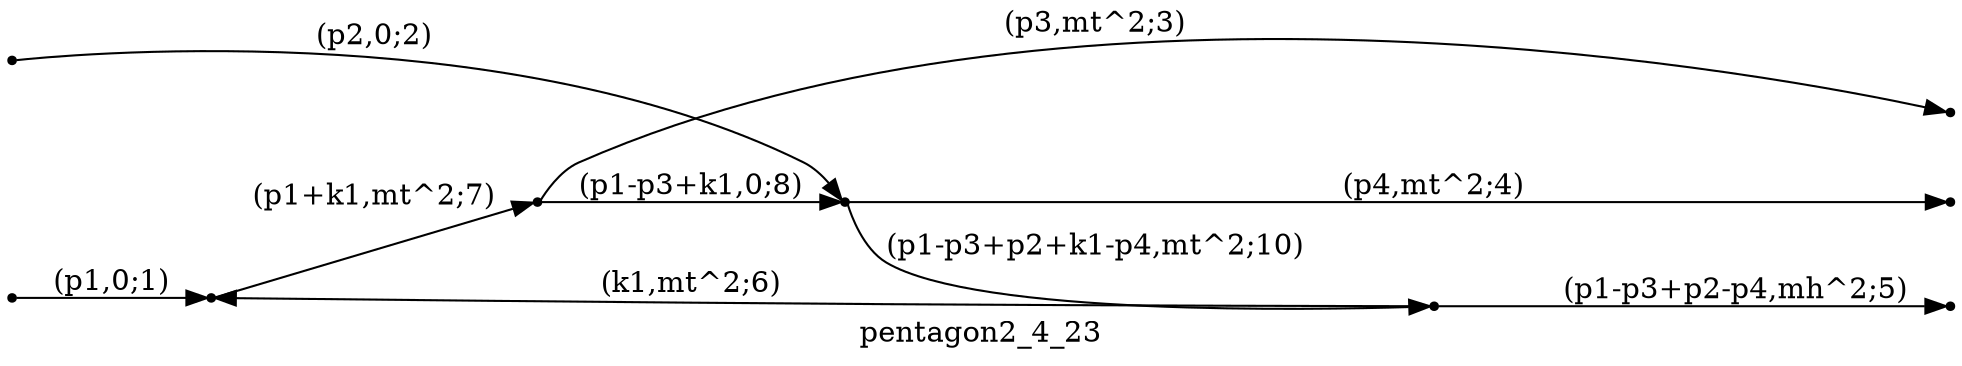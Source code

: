 digraph pentagon2_4_23 {
  label="pentagon2_4_23";
  rankdir="LR";
  subgraph edges {
    -1 -> 2 [label="(p1,0;1)"];
    -2 -> 4 [label="(p2,0;2)"];
    1 -> -3 [label="(p3,mt^2;3)"];
    4 -> -4 [label="(p4,mt^2;4)"];
    3 -> -5 [label="(p1-p3+p2-p4,mh^2;5)"];
    3 -> 2 [label="(k1,mt^2;6)"];
    2 -> 1 [label="(p1+k1,mt^2;7)"];
    1 -> 4 [label="(p1-p3+k1,0;8)"];
    4 -> 3 [label="(p1-p3+p2+k1-p4,mt^2;10)"];
  }
  subgraph incoming { rank="source"; -1; -2; }
  subgraph outgoing { rank="sink"; -3; -4; -5; }
-5 [shape=point];
-4 [shape=point];
-3 [shape=point];
-2 [shape=point];
-1 [shape=point];
1 [shape=point];
2 [shape=point];
3 [shape=point];
4 [shape=point];
}

